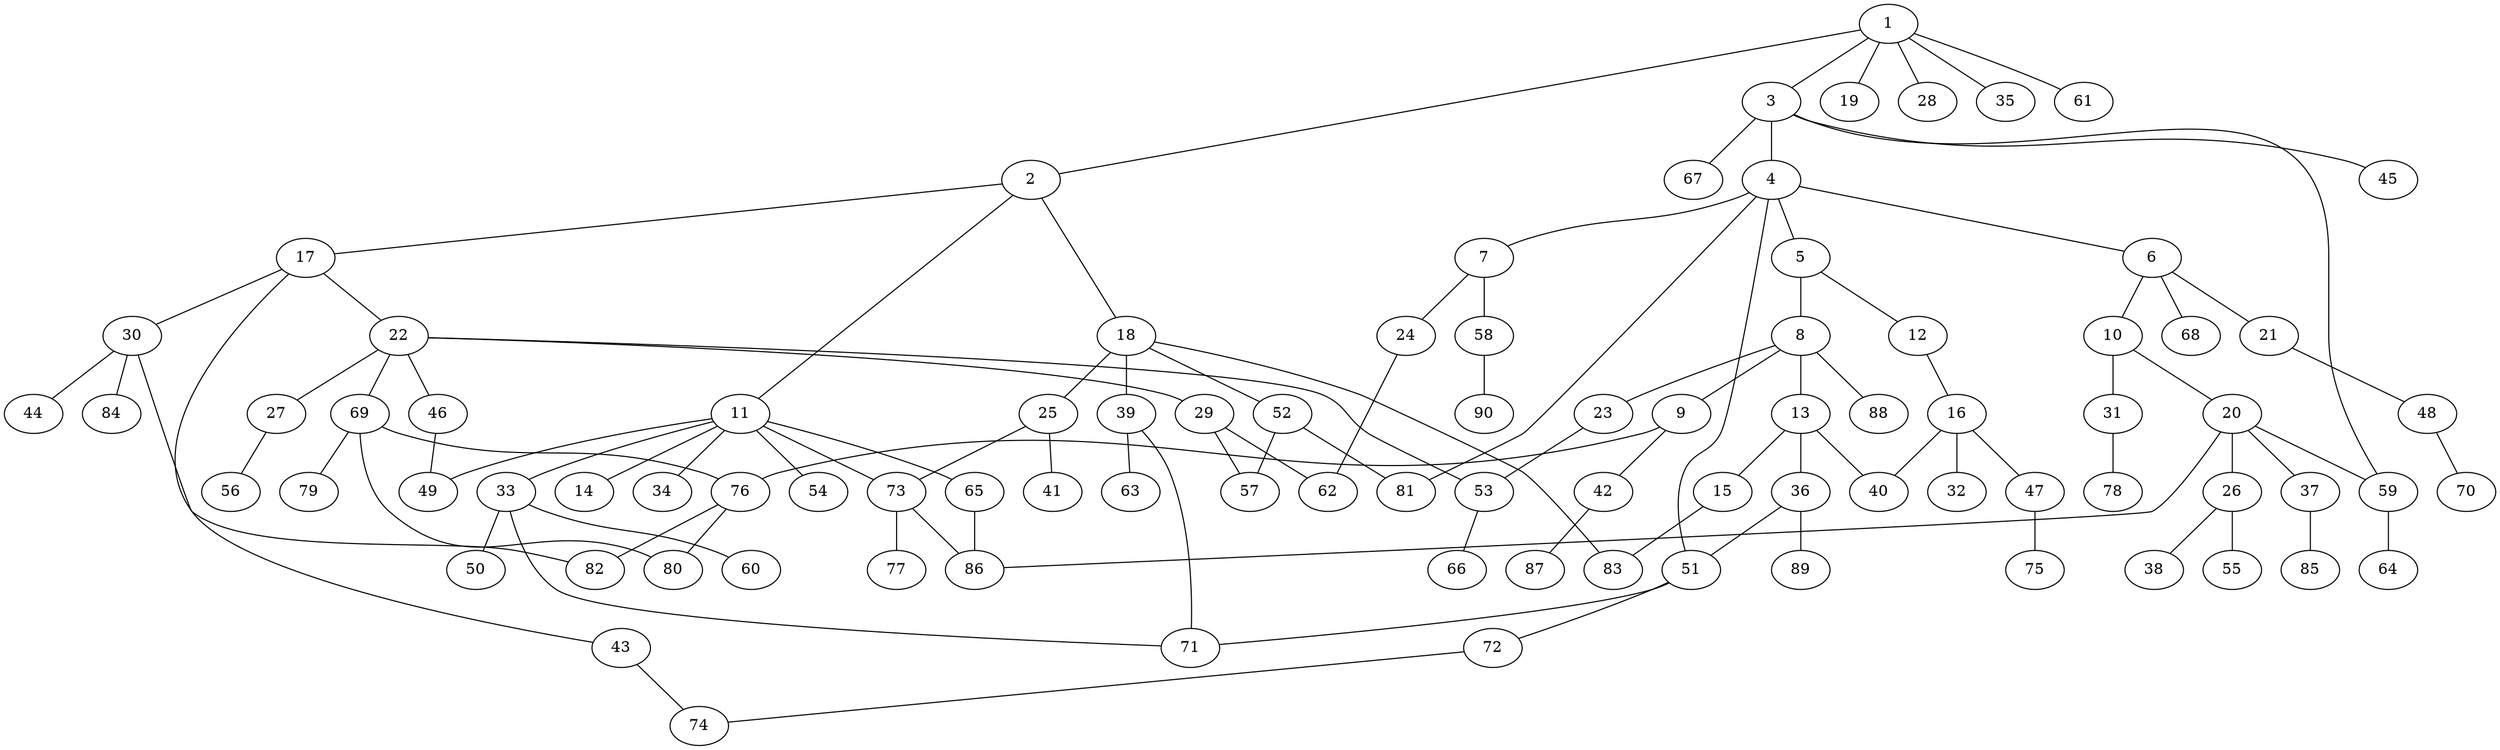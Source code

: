 graph graphname {1--2
1--3
1--19
1--28
1--35
1--61
2--11
2--17
2--18
3--4
3--45
3--59
3--67
4--5
4--6
4--7
4--51
4--81
5--8
5--12
6--10
6--21
6--68
7--24
7--58
8--9
8--13
8--23
8--88
9--42
9--76
10--20
10--31
11--14
11--33
11--34
11--49
11--54
11--65
11--73
12--16
13--15
13--36
13--40
15--83
16--32
16--40
16--47
17--22
17--30
17--43
18--25
18--39
18--52
18--83
20--26
20--37
20--59
20--86
21--48
22--27
22--29
22--46
22--53
22--69
23--53
24--62
25--41
25--73
26--38
26--55
27--56
29--57
29--62
30--44
30--82
30--84
31--78
33--50
33--60
33--71
36--51
36--89
37--85
39--63
39--71
42--87
43--74
46--49
47--75
48--70
51--71
51--72
52--57
52--81
53--66
58--90
59--64
65--86
69--76
69--79
69--80
72--74
73--77
73--86
76--80
76--82
}